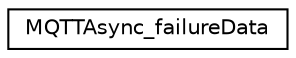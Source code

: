 digraph "Graphical Class Hierarchy"
{
 // LATEX_PDF_SIZE
  edge [fontname="Helvetica",fontsize="10",labelfontname="Helvetica",labelfontsize="10"];
  node [fontname="Helvetica",fontsize="10",shape=record];
  rankdir="LR";
  Node0 [label="MQTTAsync_failureData",height=0.2,width=0.4,color="black", fillcolor="white", style="filled",URL="$structMQTTAsync__failureData.html",tooltip=" "];
}

